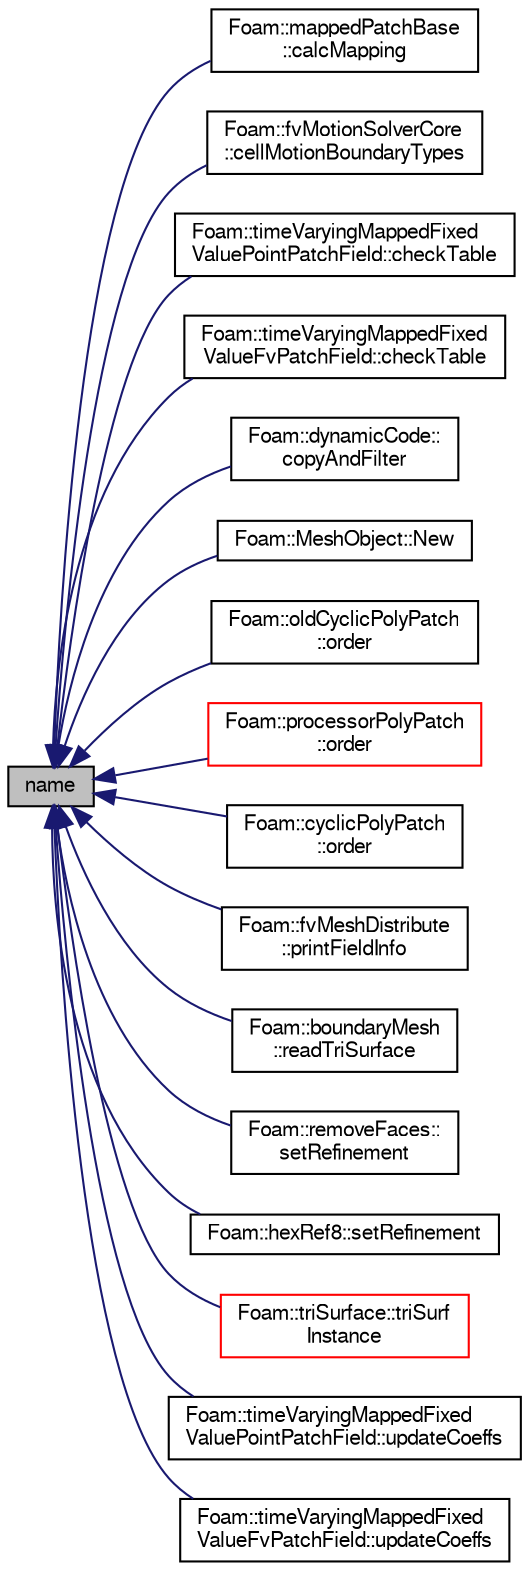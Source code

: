 digraph "name"
{
  bgcolor="transparent";
  edge [fontname="FreeSans",fontsize="10",labelfontname="FreeSans",labelfontsize="10"];
  node [fontname="FreeSans",fontsize="10",shape=record];
  rankdir="LR";
  Node1 [label="name",height=0.2,width=0.4,color="black", fillcolor="grey75", style="filled" fontcolor="black"];
  Node1 -> Node2 [dir="back",color="midnightblue",fontsize="10",style="solid",fontname="FreeSans"];
  Node2 [label="Foam::mappedPatchBase\l::calcMapping",height=0.2,width=0.4,color="black",URL="$a01381.html#a855421729b0363f1d9b0341a153f12b1",tooltip="Calculate mapping. "];
  Node1 -> Node3 [dir="back",color="midnightblue",fontsize="10",style="solid",fontname="FreeSans"];
  Node3 [label="Foam::fvMotionSolverCore\l::cellMotionBoundaryTypes",height=0.2,width=0.4,color="black",URL="$a00858.html#a865df08dc3cc4baca8402afa7e7bcc9e"];
  Node1 -> Node4 [dir="back",color="midnightblue",fontsize="10",style="solid",fontname="FreeSans"];
  Node4 [label="Foam::timeVaryingMappedFixed\lValuePointPatchField::checkTable",height=0.2,width=0.4,color="black",URL="$a02545.html#a89f63f29ad3b1f1081f9bc42599fef27",tooltip="Find boundary data inbetween current time and interpolate. "];
  Node1 -> Node5 [dir="back",color="midnightblue",fontsize="10",style="solid",fontname="FreeSans"];
  Node5 [label="Foam::timeVaryingMappedFixed\lValueFvPatchField::checkTable",height=0.2,width=0.4,color="black",URL="$a02544.html#a89f63f29ad3b1f1081f9bc42599fef27",tooltip="Find boundary data inbetween current time and interpolate. "];
  Node1 -> Node6 [dir="back",color="midnightblue",fontsize="10",style="solid",fontname="FreeSans"];
  Node6 [label="Foam::dynamicCode::\lcopyAndFilter",height=0.2,width=0.4,color="black",URL="$a00573.html#a1c5c6c6385cd29521ecf0305e3db8448",tooltip="Copy lines while expanding variables. "];
  Node1 -> Node7 [dir="back",color="midnightblue",fontsize="10",style="solid",fontname="FreeSans"];
  Node7 [label="Foam::MeshObject::New",height=0.2,width=0.4,color="black",URL="$a01425.html#ab61cc2091ec1fd7e08e8948e84235a05"];
  Node1 -> Node8 [dir="back",color="midnightblue",fontsize="10",style="solid",fontname="FreeSans"];
  Node8 [label="Foam::oldCyclicPolyPatch\l::order",height=0.2,width=0.4,color="black",URL="$a01656.html#a557fadfc4a0e74703deefb12da057df5",tooltip="Return new ordering for primitivePatch. "];
  Node1 -> Node9 [dir="back",color="midnightblue",fontsize="10",style="solid",fontname="FreeSans"];
  Node9 [label="Foam::processorPolyPatch\l::order",height=0.2,width=0.4,color="red",URL="$a01938.html#a557fadfc4a0e74703deefb12da057df5",tooltip="Return new ordering for primitivePatch. "];
  Node1 -> Node10 [dir="back",color="midnightblue",fontsize="10",style="solid",fontname="FreeSans"];
  Node10 [label="Foam::cyclicPolyPatch\l::order",height=0.2,width=0.4,color="black",URL="$a00463.html#a557fadfc4a0e74703deefb12da057df5",tooltip="Return new ordering for primitivePatch. "];
  Node1 -> Node11 [dir="back",color="midnightblue",fontsize="10",style="solid",fontname="FreeSans"];
  Node11 [label="Foam::fvMeshDistribute\l::printFieldInfo",height=0.2,width=0.4,color="black",URL="$a00853.html#ac01a969a7e9466cbdca2475c4c0bd9c2",tooltip="Print some field info. "];
  Node1 -> Node12 [dir="back",color="midnightblue",fontsize="10",style="solid",fontname="FreeSans"];
  Node12 [label="Foam::boundaryMesh\l::readTriSurface",height=0.2,width=0.4,color="black",URL="$a00142.html#a2ee25ae613c57256a825ff088edc0839",tooltip="Read from triSurface. "];
  Node1 -> Node13 [dir="back",color="midnightblue",fontsize="10",style="solid",fontname="FreeSans"];
  Node13 [label="Foam::removeFaces::\lsetRefinement",height=0.2,width=0.4,color="black",URL="$a02096.html#ab93e03b88d5ddae1a2a9b101a73f01e6",tooltip="Play commands into polyTopoChange to remove faces. "];
  Node1 -> Node14 [dir="back",color="midnightblue",fontsize="10",style="solid",fontname="FreeSans"];
  Node14 [label="Foam::hexRef8::setRefinement",height=0.2,width=0.4,color="black",URL="$a00980.html#a59cb8a999be096950b6cc4f7c457426b",tooltip="Insert refinement. All selected cells will be split into 8. "];
  Node1 -> Node15 [dir="back",color="midnightblue",fontsize="10",style="solid",fontname="FreeSans"];
  Node15 [label="Foam::triSurface::triSurf\lInstance",height=0.2,width=0.4,color="red",URL="$a02607.html#a1ab8d8beae9ae13c09674c78df71224a",tooltip="Name of triSurface directory to use. "];
  Node1 -> Node16 [dir="back",color="midnightblue",fontsize="10",style="solid",fontname="FreeSans"];
  Node16 [label="Foam::timeVaryingMappedFixed\lValuePointPatchField::updateCoeffs",height=0.2,width=0.4,color="black",URL="$a02545.html#a7e24eafac629d3733181cd942d4c902f",tooltip="Update the coefficients associated with the patch field. "];
  Node1 -> Node17 [dir="back",color="midnightblue",fontsize="10",style="solid",fontname="FreeSans"];
  Node17 [label="Foam::timeVaryingMappedFixed\lValueFvPatchField::updateCoeffs",height=0.2,width=0.4,color="black",URL="$a02544.html#a7e24eafac629d3733181cd942d4c902f",tooltip="Update the coefficients associated with the patch field. "];
}
